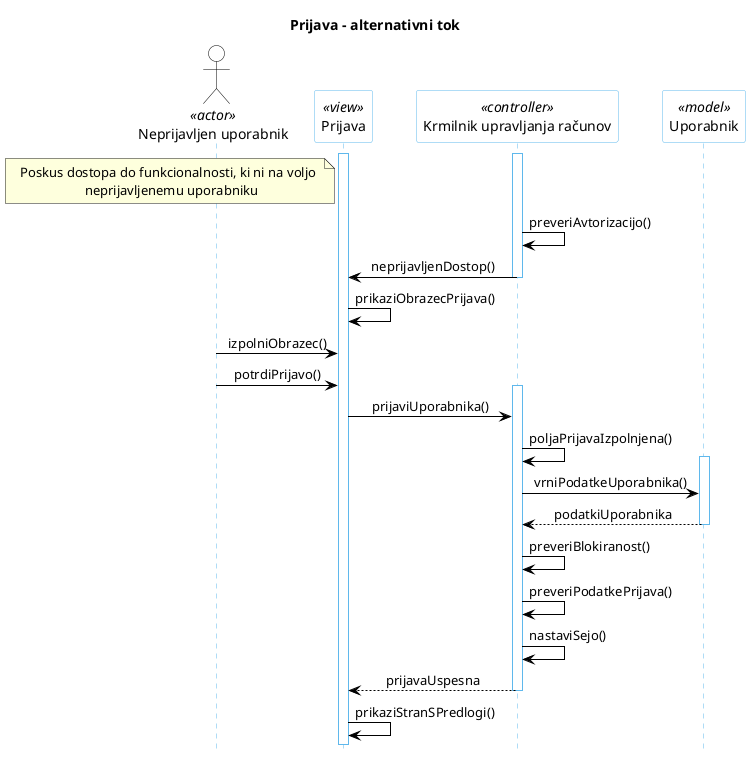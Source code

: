 @startuml PrijavaAlt1

hide footbox

skinparam backgroundcolor white
skinparam defaultTextAlignment center
skinparam actorBorderColor black
skinparam actorBackgroundColor white
skinparam arrowColor black  
skinparam sequenceLifeLineBorderColor #5FB8EC
skinparam sequenceParticipantBorderColor #5FB8EC
skinparam sequenceParticipantBackgroundColor white

title "Prijava - alternativni tok"

actor "Neprijavljen uporabnik" AS U1 <<actor>>

participant "Prijava" as R5 <<view>>
participant "Krmilnik upravljanja računov" as R2 <<controller>>
participant "Uporabnik" as R4 <<model>>

activate R5


note left of R5: Poskus dostopa do funkcionalnosti, ki ni na voljo \n neprijavljenemu uporabniku

activate R2
R2 -> R2: preveriAvtorizacijo()


R2 -> R5: neprijavljenDostop()
deactivate R2


R5 -> R5: prikaziObrazecPrijava()

U1 -> R5: izpolniObrazec()
U1 -> R5: potrdiPrijavo()

activate R2

R5 -> R2: prijaviUporabnika()
R2 -> R2: poljaPrijavaIzpolnjena()

activate R4

R2 -> R4: vrniPodatkeUporabnika()
R4 -[dotted]> R2: podatkiUporabnika

deactivate R4

R2 -> R2: preveriBlokiranost()
R2 -> R2: preveriPodatkePrijava()
R2 -> R2: nastaviSejo()


R2 -[dotted]> R5: prijavaUspesna
deactivate R2
'R5 -> R2: vrniPodatkeUporabnika()

'activate R4
'R2 -> R4: vrniPodatkeUporabnika()
'R4 -[dotted]> R2: podatkiUporabnika
'R2 -[dotted]> R5: podatkiUporabnika
'deactivate R4


R5 -> R5: prikaziStranSPredlogi()


@enduml
